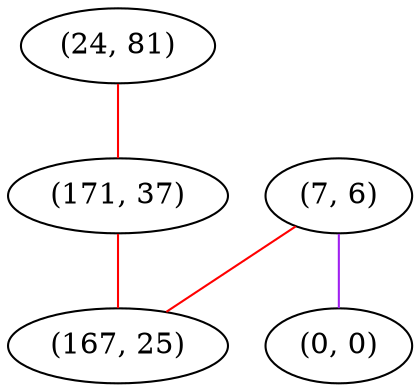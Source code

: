 graph "" {
"(24, 81)";
"(7, 6)";
"(171, 37)";
"(0, 0)";
"(167, 25)";
"(24, 81)" -- "(171, 37)"  [color=red, key=0, weight=1];
"(7, 6)" -- "(0, 0)"  [color=purple, key=0, weight=4];
"(7, 6)" -- "(167, 25)"  [color=red, key=0, weight=1];
"(171, 37)" -- "(167, 25)"  [color=red, key=0, weight=1];
}
